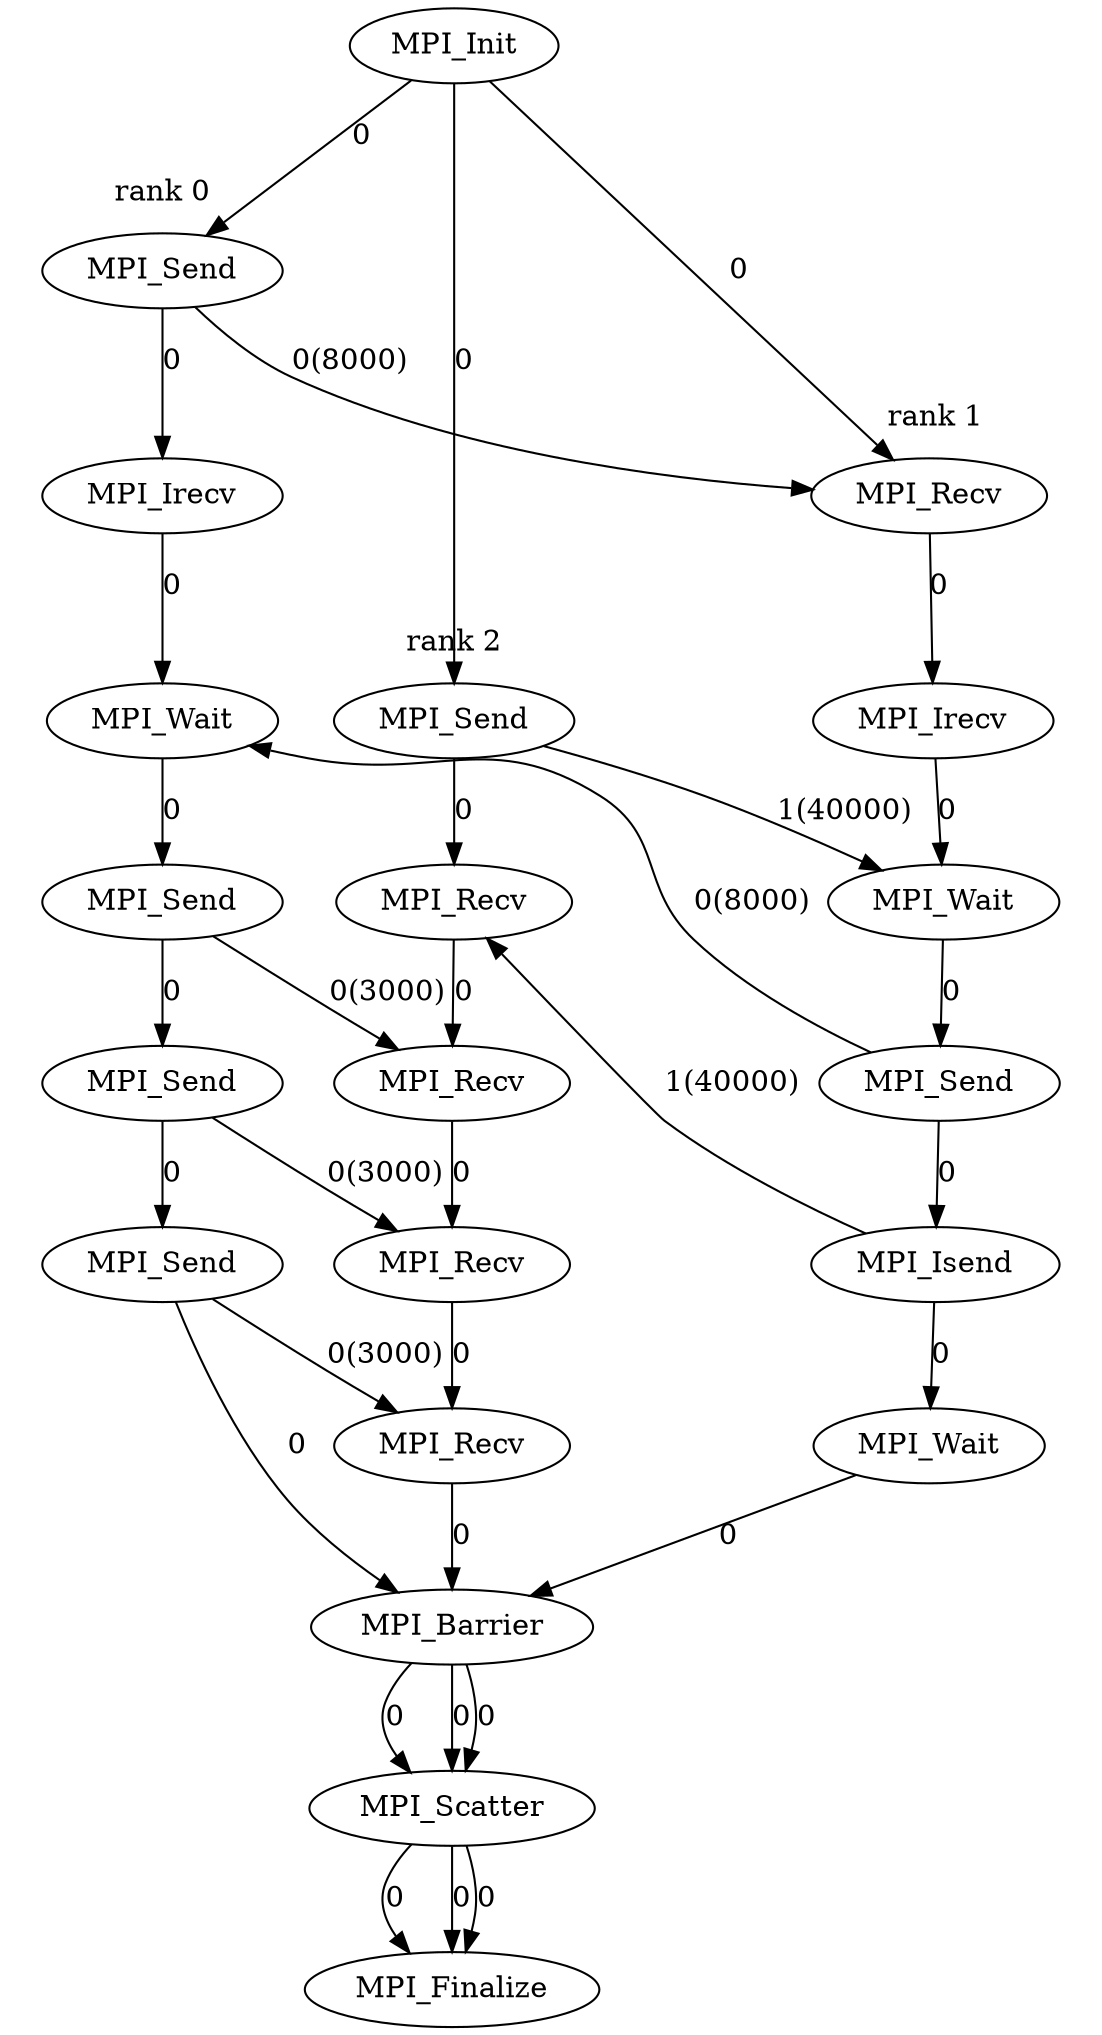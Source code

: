digraph {
	MPI_Init [label="MPI_Init"];
	MPI_Send_0_0 [label="MPI_Send"];
	MPI_Irecv_0_1 [label="MPI_Irecv"];
	MPI_Wait_0_2 [label="MPI_Wait"];
	MPI_Send_0_3 [label="MPI_Send"];
	MPI_Send_0_4 [label="MPI_Send"];
	MPI_Send_0_5 [label="MPI_Send"];
	MPI_Barrier_0 [label="MPI_Barrier"];
	MPI_Scatter_1 [label="MPI_Scatter"];
	MPI_Finalize [label="MPI_Finalize"];
	MPI_Recv_1_0 [label="MPI_Recv"];
	MPI_Irecv_1_1 [label="MPI_Irecv"];
	MPI_Wait_1_2 [label="MPI_Wait"];
	MPI_Send_1_3 [label="MPI_Send"];
	MPI_Isend_1_4 [label="MPI_Isend"];
	MPI_Wait_1_5 [label="MPI_Wait"];
	MPI_Send_2_0 [label="MPI_Send"];
	MPI_Recv_2_1 [label="MPI_Recv"];
	MPI_Recv_2_2 [label="MPI_Recv"];
	MPI_Recv_2_3 [label="MPI_Recv"];
	MPI_Recv_2_4 [label="MPI_Recv"];

	subgraph cluster_0 {
		label = "rank 0"
		color = white
		MPI_Send_0_0 -> MPI_Irecv_0_1 [label=0];
		MPI_Irecv_0_1 -> MPI_Wait_0_2 [label=0];
		MPI_Wait_0_2 -> MPI_Send_0_3 [label=0];
		MPI_Send_0_3 -> MPI_Send_0_4 [label=0];
		MPI_Send_0_4 -> MPI_Send_0_5 [label=0];
	}
	subgraph cluster_1 {
		label = "rank 1"
		color = white
		MPI_Recv_1_0 -> MPI_Irecv_1_1 [label=0];
		MPI_Irecv_1_1 -> MPI_Wait_1_2 [label=0];
		MPI_Wait_1_2 -> MPI_Send_1_3 [label=0];
		MPI_Send_1_3 -> MPI_Isend_1_4 [label=0];
		MPI_Isend_1_4 -> MPI_Wait_1_5 [label=0];
	}
	subgraph cluster_2 {
		label = "rank 2"
		color = white
		MPI_Send_2_0 -> MPI_Recv_2_1 [label=0];
		MPI_Recv_2_1 -> MPI_Recv_2_2 [label=0];
		MPI_Recv_2_2 -> MPI_Recv_2_3 [label=0];
		MPI_Recv_2_3 -> MPI_Recv_2_4 [label=0];
	}

	MPI_Send_0_0 -> MPI_Recv_1_0 [label="0(8000)"];
	MPI_Send_0_3 -> MPI_Recv_2_2 [label="0(3000)"];
	MPI_Send_0_4 -> MPI_Recv_2_3 [label="0(3000)"];
	MPI_Send_0_5 -> MPI_Recv_2_4 [label="0(3000)"];
	MPI_Send_1_3 -> MPI_Wait_0_2 [label="0(8000)"];
	MPI_Isend_1_4 -> MPI_Recv_2_1 [label="1(40000)"];
	MPI_Send_2_0 -> MPI_Wait_1_2 [label="1(40000)"];

	MPI_Init -> MPI_Send_0_0 [label=0];
	MPI_Send_0_5 -> MPI_Barrier_0 [label=0];
	MPI_Barrier_0 -> MPI_Scatter_1 [label=0];
	MPI_Scatter_1 -> MPI_Finalize [label=0];
	MPI_Init -> MPI_Recv_1_0 [label=0];
	MPI_Wait_1_5 -> MPI_Barrier_0 [label=0];
	MPI_Barrier_0 -> MPI_Scatter_1 [label=0];
	MPI_Scatter_1 -> MPI_Finalize [label=0];
	MPI_Init -> MPI_Send_2_0 [label=0];
	MPI_Recv_2_4 -> MPI_Barrier_0 [label=0];
	MPI_Barrier_0 -> MPI_Scatter_1 [label=0];
	MPI_Scatter_1 -> MPI_Finalize [label=0];
}

